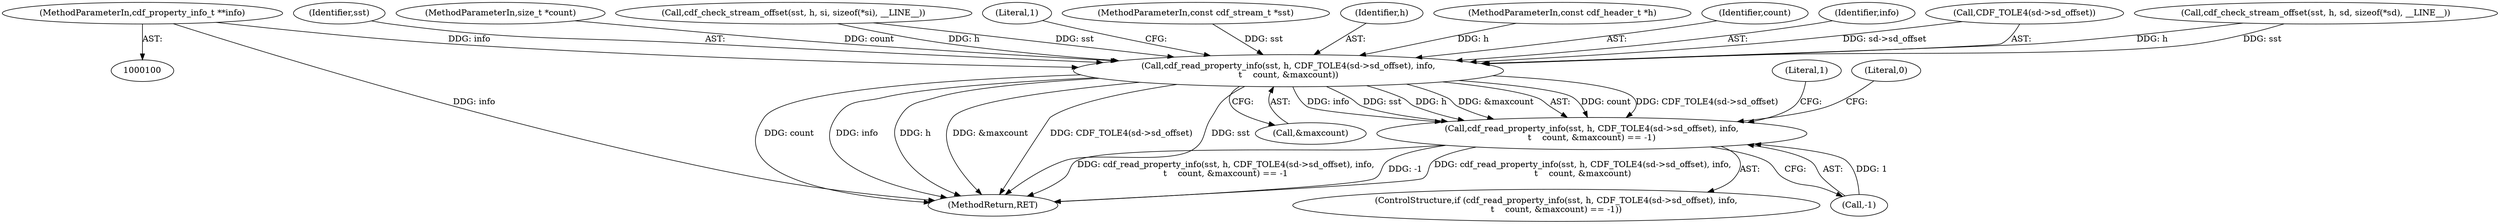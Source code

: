 digraph "0_file_b8acc83781d5a24cc5101e525d15efe0482c280d@pointer" {
"1000104" [label="(MethodParameterIn,cdf_property_info_t **info)"];
"1000192" [label="(Call,cdf_read_property_info(sst, h, CDF_TOLE4(sd->sd_offset), info,\n\t    count, &maxcount))"];
"1000191" [label="(Call,cdf_read_property_info(sst, h, CDF_TOLE4(sd->sd_offset), info,\n\t    count, &maxcount) == -1)"];
"1000203" [label="(Call,-1)"];
"1000193" [label="(Identifier,sst)"];
"1000190" [label="(ControlStructure,if (cdf_read_property_info(sst, h, CDF_TOLE4(sd->sd_offset), info,\n\t    count, &maxcount) == -1))"];
"1000191" [label="(Call,cdf_read_property_info(sst, h, CDF_TOLE4(sd->sd_offset), info,\n\t    count, &maxcount) == -1)"];
"1000210" [label="(MethodReturn,RET)"];
"1000105" [label="(MethodParameterIn,size_t *count)"];
"1000207" [label="(Literal,1)"];
"1000111" [label="(Call,cdf_check_stream_offset(sst, h, si, sizeof(*si), __LINE__))"];
"1000192" [label="(Call,cdf_read_property_info(sst, h, CDF_TOLE4(sd->sd_offset), info,\n\t    count, &maxcount))"];
"1000204" [label="(Literal,1)"];
"1000101" [label="(MethodParameterIn,const cdf_stream_t *sst)"];
"1000194" [label="(Identifier,h)"];
"1000102" [label="(MethodParameterIn,const cdf_header_t *h)"];
"1000201" [label="(Call,&maxcount)"];
"1000200" [label="(Identifier,count)"];
"1000199" [label="(Identifier,info)"];
"1000195" [label="(Call,CDF_TOLE4(sd->sd_offset))"];
"1000104" [label="(MethodParameterIn,cdf_property_info_t **info)"];
"1000122" [label="(Call,cdf_check_stream_offset(sst, h, sd, sizeof(*sd), __LINE__))"];
"1000209" [label="(Literal,0)"];
"1000104" -> "1000100"  [label="AST: "];
"1000104" -> "1000210"  [label="DDG: info"];
"1000104" -> "1000192"  [label="DDG: info"];
"1000192" -> "1000191"  [label="AST: "];
"1000192" -> "1000201"  [label="CFG: "];
"1000193" -> "1000192"  [label="AST: "];
"1000194" -> "1000192"  [label="AST: "];
"1000195" -> "1000192"  [label="AST: "];
"1000199" -> "1000192"  [label="AST: "];
"1000200" -> "1000192"  [label="AST: "];
"1000201" -> "1000192"  [label="AST: "];
"1000204" -> "1000192"  [label="CFG: "];
"1000192" -> "1000210"  [label="DDG: count"];
"1000192" -> "1000210"  [label="DDG: info"];
"1000192" -> "1000210"  [label="DDG: h"];
"1000192" -> "1000210"  [label="DDG: &maxcount"];
"1000192" -> "1000210"  [label="DDG: CDF_TOLE4(sd->sd_offset)"];
"1000192" -> "1000210"  [label="DDG: sst"];
"1000192" -> "1000191"  [label="DDG: count"];
"1000192" -> "1000191"  [label="DDG: CDF_TOLE4(sd->sd_offset)"];
"1000192" -> "1000191"  [label="DDG: info"];
"1000192" -> "1000191"  [label="DDG: sst"];
"1000192" -> "1000191"  [label="DDG: h"];
"1000192" -> "1000191"  [label="DDG: &maxcount"];
"1000122" -> "1000192"  [label="DDG: sst"];
"1000122" -> "1000192"  [label="DDG: h"];
"1000111" -> "1000192"  [label="DDG: sst"];
"1000111" -> "1000192"  [label="DDG: h"];
"1000101" -> "1000192"  [label="DDG: sst"];
"1000102" -> "1000192"  [label="DDG: h"];
"1000195" -> "1000192"  [label="DDG: sd->sd_offset"];
"1000105" -> "1000192"  [label="DDG: count"];
"1000191" -> "1000190"  [label="AST: "];
"1000191" -> "1000203"  [label="CFG: "];
"1000203" -> "1000191"  [label="AST: "];
"1000207" -> "1000191"  [label="CFG: "];
"1000209" -> "1000191"  [label="CFG: "];
"1000191" -> "1000210"  [label="DDG: cdf_read_property_info(sst, h, CDF_TOLE4(sd->sd_offset), info,\n\t    count, &maxcount) == -1"];
"1000191" -> "1000210"  [label="DDG: -1"];
"1000191" -> "1000210"  [label="DDG: cdf_read_property_info(sst, h, CDF_TOLE4(sd->sd_offset), info,\n\t    count, &maxcount)"];
"1000203" -> "1000191"  [label="DDG: 1"];
}
